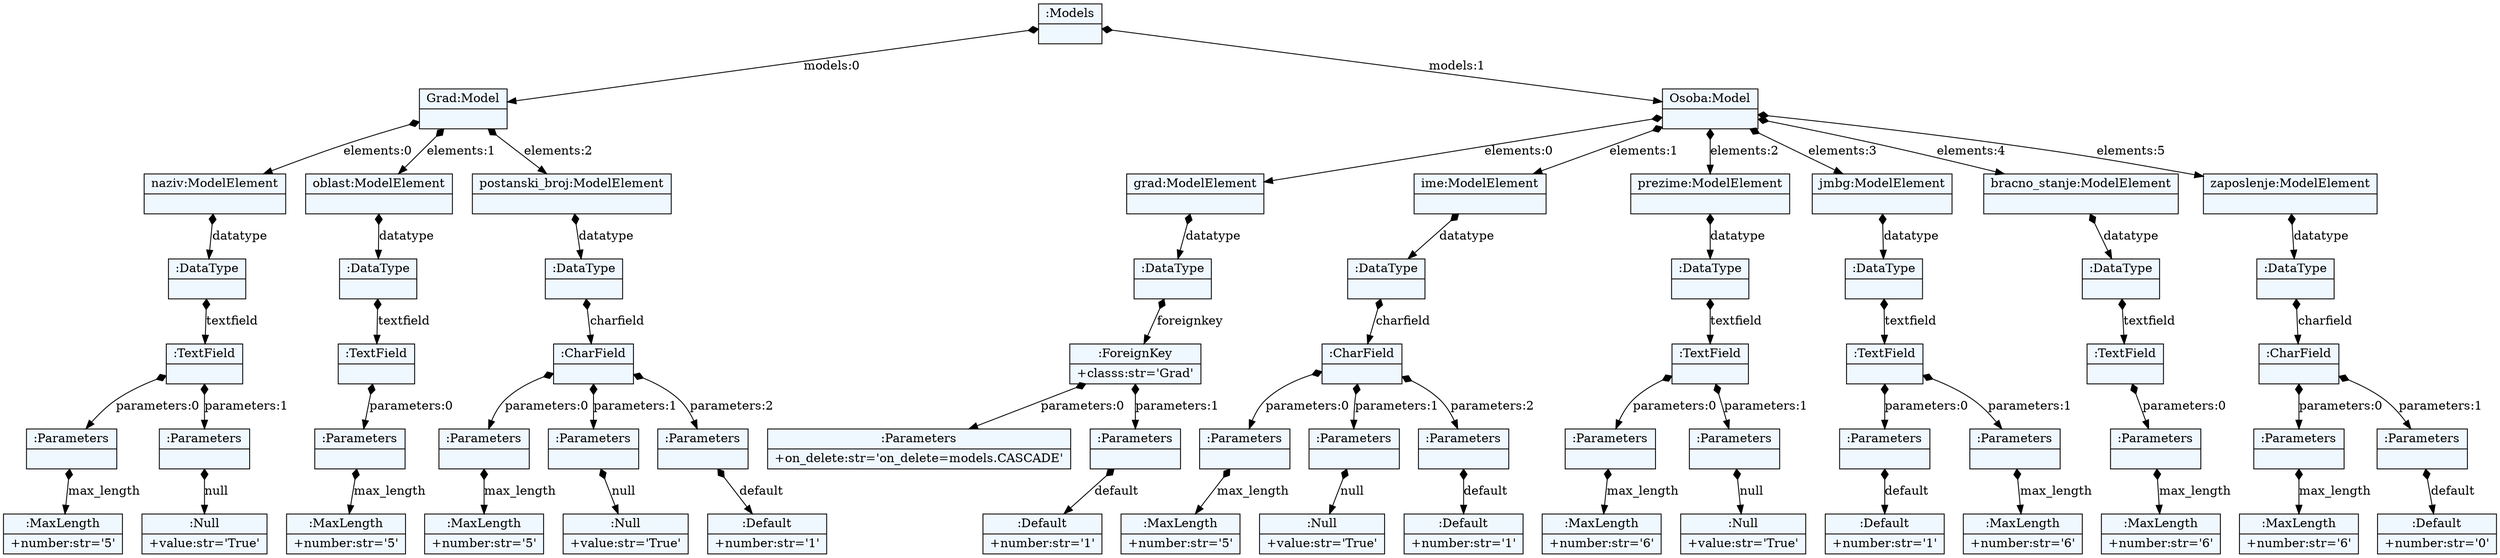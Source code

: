 
    digraph xtext {
    fontname = "Bitstream Vera Sans"
    fontsize = 8
    node[
        shape=record,
        style=filled,
        fillcolor=aliceblue
    ]
    nodesep = 0.3
    edge[dir=black,arrowtail=empty]


2545269117504 -> 2545269008312 [label="models:0" arrowtail=diamond dir=both]
2545269008312 -> 2545269149824 [label="elements:0" arrowtail=diamond dir=both]
2545269149824 -> 2545269149880 [label="datatype" arrowtail=diamond dir=both]
2545269149880 -> 2545269149992 [label="textfield" arrowtail=diamond dir=both]
2545269149992 -> 2545269150384 [label="parameters:0" arrowtail=diamond dir=both]
2545269150384 -> 2545269150496 [label="max_length" arrowtail=diamond dir=both]
2545269150496[label="{:MaxLength|+number:str='5'\l}"]
2545269150384[label="{:Parameters|}"]
2545269149992 -> 2545269150440 [label="parameters:1" arrowtail=diamond dir=both]
2545269150440 -> 2545269150608 [label="null" arrowtail=diamond dir=both]
2545269150608[label="{:Null|+value:str='True'\l}"]
2545269150440[label="{:Parameters|}"]
2545269149992[label="{:TextField|}"]
2545269149880[label="{:DataType|}"]
2545269149824[label="{naziv:ModelElement|}"]
2545269008312 -> 2545269150104 [label="elements:1" arrowtail=diamond dir=both]
2545269150104 -> 2545269149936 [label="datatype" arrowtail=diamond dir=both]
2545269149936 -> 2545269150328 [label="textfield" arrowtail=diamond dir=both]
2545269150328 -> 2545269150832 [label="parameters:0" arrowtail=diamond dir=both]
2545269150832 -> 2545269150888 [label="max_length" arrowtail=diamond dir=both]
2545269150888[label="{:MaxLength|+number:str='5'\l}"]
2545269150832[label="{:Parameters|}"]
2545269150328[label="{:TextField|}"]
2545269149936[label="{:DataType|}"]
2545269150104[label="{oblast:ModelElement|}"]
2545269008312 -> 2545269150048 [label="elements:2" arrowtail=diamond dir=both]
2545269150048 -> 2545269150272 [label="datatype" arrowtail=diamond dir=both]
2545269150272 -> 2545269150664 [label="charfield" arrowtail=diamond dir=both]
2545269150664 -> 2545269151112 [label="parameters:0" arrowtail=diamond dir=both]
2545269151112 -> 2545269151168 [label="max_length" arrowtail=diamond dir=both]
2545269151168[label="{:MaxLength|+number:str='5'\l}"]
2545269151112[label="{:Parameters|}"]
2545269150664 -> 2545269151056 [label="parameters:1" arrowtail=diamond dir=both]
2545269151056 -> 2545269151280 [label="null" arrowtail=diamond dir=both]
2545269151280[label="{:Null|+value:str='True'\l}"]
2545269151056[label="{:Parameters|}"]
2545269150664 -> 2545269151224 [label="parameters:2" arrowtail=diamond dir=both]
2545269151224 -> 2545269151336 [label="default" arrowtail=diamond dir=both]
2545269151336[label="{:Default|+number:str='1'\l}"]
2545269151224[label="{:Parameters|}"]
2545269150664[label="{:CharField|}"]
2545269150272[label="{:DataType|}"]
2545269150048[label="{postanski_broj:ModelElement|}"]
2545269008312[label="{Grad:Model|}"]
2545269117504 -> 2545269157504 [label="models:1" arrowtail=diamond dir=both]
2545269157504 -> 2545269150216 [label="elements:0" arrowtail=diamond dir=both]
2545269150216 -> 2545269150776 [label="datatype" arrowtail=diamond dir=both]
2545269150776 -> 2545269150944 [label="foreignkey" arrowtail=diamond dir=both]
2545269150944 -> 2545269151560 [label="parameters:0" arrowtail=diamond dir=both]
2545269151560[label="{:Parameters|+on_delete:str='on_delete=models.CASCADE'\l}"]
2545269150944 -> 2545269151672 [label="parameters:1" arrowtail=diamond dir=both]
2545269151672 -> 2545269151728 [label="default" arrowtail=diamond dir=both]
2545269151728[label="{:Default|+number:str='1'\l}"]
2545269151672[label="{:Parameters|}"]
2545269150944[label="{:ForeignKey|+classs:str='Grad'\l}"]
2545269150776[label="{:DataType|}"]
2545269150216[label="{grad:ModelElement|}"]
2545269157504 -> 2545269150552 [label="elements:1" arrowtail=diamond dir=both]
2545269150552 -> 2545269151392 [label="datatype" arrowtail=diamond dir=both]
2545269151392 -> 2545269151448 [label="charfield" arrowtail=diamond dir=both]
2545269151448 -> 2545269152008 [label="parameters:0" arrowtail=diamond dir=both]
2545269152008 -> 2545269152064 [label="max_length" arrowtail=diamond dir=both]
2545269152064[label="{:MaxLength|+number:str='5'\l}"]
2545269152008[label="{:Parameters|}"]
2545269151448 -> 2545269151952 [label="parameters:1" arrowtail=diamond dir=both]
2545269151952 -> 2545269152176 [label="null" arrowtail=diamond dir=both]
2545269152176[label="{:Null|+value:str='True'\l}"]
2545269151952[label="{:Parameters|}"]
2545269151448 -> 2545269152120 [label="parameters:2" arrowtail=diamond dir=both]
2545269152120 -> 2545269152232 [label="default" arrowtail=diamond dir=both]
2545269152232[label="{:Default|+number:str='1'\l}"]
2545269152120[label="{:Parameters|}"]
2545269151448[label="{:CharField|}"]
2545269151392[label="{:DataType|}"]
2545269150552[label="{ime:ModelElement|}"]
2545269157504 -> 2545269150720 [label="elements:2" arrowtail=diamond dir=both]
2545269150720 -> 2545269151616 [label="datatype" arrowtail=diamond dir=both]
2545269151616 -> 2545269151896 [label="textfield" arrowtail=diamond dir=both]
2545269151896 -> 2545269152512 [label="parameters:0" arrowtail=diamond dir=both]
2545269152512 -> 2545269152568 [label="max_length" arrowtail=diamond dir=both]
2545269152568[label="{:MaxLength|+number:str='6'\l}"]
2545269152512[label="{:Parameters|}"]
2545269151896 -> 2545269152456 [label="parameters:1" arrowtail=diamond dir=both]
2545269152456 -> 2545269152680 [label="null" arrowtail=diamond dir=both]
2545269152680[label="{:Null|+value:str='True'\l}"]
2545269152456[label="{:Parameters|}"]
2545269151896[label="{:TextField|}"]
2545269151616[label="{:DataType|}"]
2545269150720[label="{prezime:ModelElement|}"]
2545269157504 -> 2545269151000 [label="elements:3" arrowtail=diamond dir=both]
2545269151000 -> 2545269151840 [label="datatype" arrowtail=diamond dir=both]
2545269151840 -> 2545269152344 [label="textfield" arrowtail=diamond dir=both]
2545269152344 -> 2545269152904 [label="parameters:0" arrowtail=diamond dir=both]
2545269152904 -> 2545269152960 [label="default" arrowtail=diamond dir=both]
2545269152960[label="{:Default|+number:str='1'\l}"]
2545269152904[label="{:Parameters|}"]
2545269152344 -> 2545269152848 [label="parameters:1" arrowtail=diamond dir=both]
2545269152848 -> 2545269153072 [label="max_length" arrowtail=diamond dir=both]
2545269153072[label="{:MaxLength|+number:str='6'\l}"]
2545269152848[label="{:Parameters|}"]
2545269152344[label="{:TextField|}"]
2545269151840[label="{:DataType|}"]
2545269151000[label="{jmbg:ModelElement|}"]
2545269157504 -> 2545269151504 [label="elements:4" arrowtail=diamond dir=both]
2545269151504 -> 2545269152400 [label="datatype" arrowtail=diamond dir=both]
2545269152400 -> 2545269152736 [label="textfield" arrowtail=diamond dir=both]
2545269152736 -> 2545269153296 [label="parameters:0" arrowtail=diamond dir=both]
2545269153296 -> 2545269153352 [label="max_length" arrowtail=diamond dir=both]
2545269153352[label="{:MaxLength|+number:str='6'\l}"]
2545269153296[label="{:Parameters|}"]
2545269152736[label="{:TextField|}"]
2545269152400[label="{:DataType|}"]
2545269151504[label="{bracno_stanje:ModelElement|}"]
2545269157504 -> 2545269151784 [label="elements:5" arrowtail=diamond dir=both]
2545269151784 -> 2545269152792 [label="datatype" arrowtail=diamond dir=both]
2545269152792 -> 2545269153128 [label="charfield" arrowtail=diamond dir=both]
2545269153128 -> 2545269153576 [label="parameters:0" arrowtail=diamond dir=both]
2545269153576 -> 2545269153632 [label="max_length" arrowtail=diamond dir=both]
2545269153632[label="{:MaxLength|+number:str='6'\l}"]
2545269153576[label="{:Parameters|}"]
2545269153128 -> 2545269153520 [label="parameters:1" arrowtail=diamond dir=both]
2545269153520 -> 2545269153744 [label="default" arrowtail=diamond dir=both]
2545269153744[label="{:Default|+number:str='0'\l}"]
2545269153520[label="{:Parameters|}"]
2545269153128[label="{:CharField|}"]
2545269152792[label="{:DataType|}"]
2545269151784[label="{zaposlenje:ModelElement|}"]
2545269157504[label="{Osoba:Model|}"]
2545269117504[label="{:Models|}"]

}
